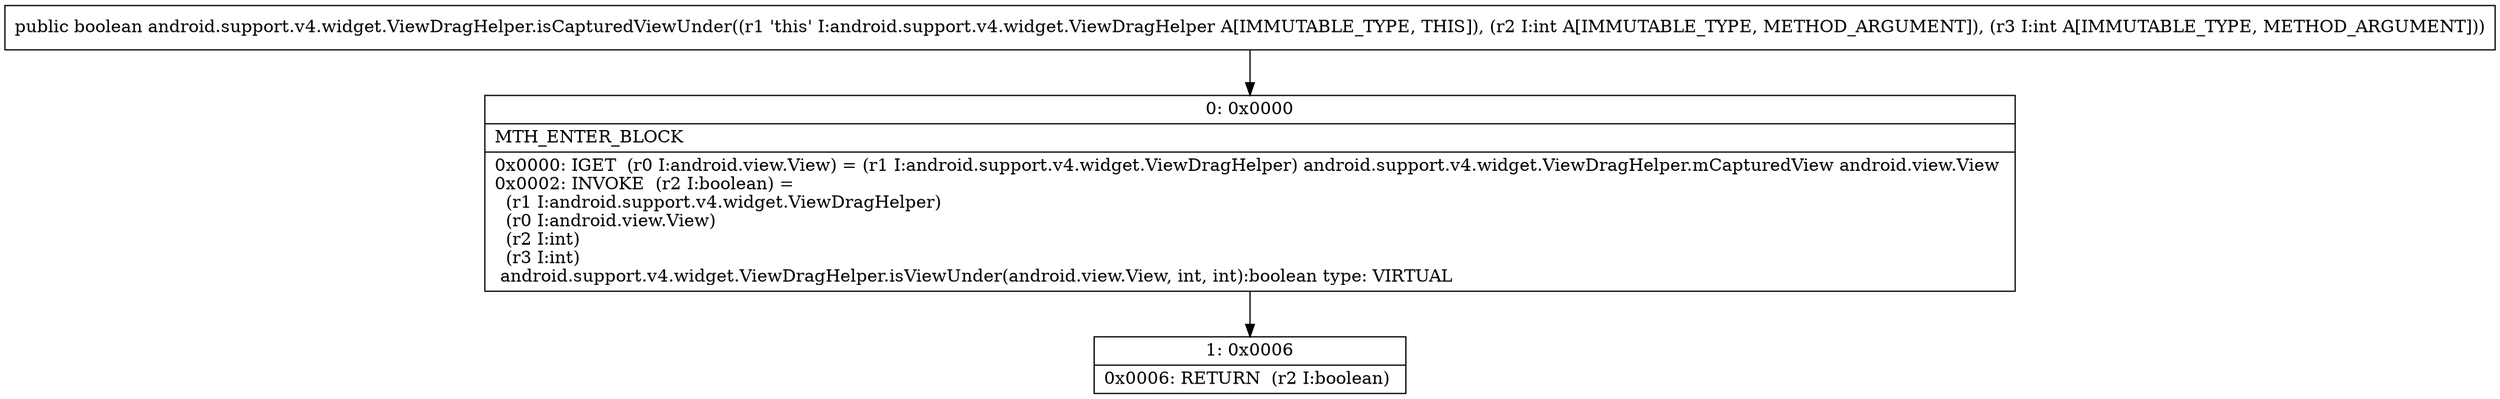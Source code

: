 digraph "CFG forandroid.support.v4.widget.ViewDragHelper.isCapturedViewUnder(II)Z" {
Node_0 [shape=record,label="{0\:\ 0x0000|MTH_ENTER_BLOCK\l|0x0000: IGET  (r0 I:android.view.View) = (r1 I:android.support.v4.widget.ViewDragHelper) android.support.v4.widget.ViewDragHelper.mCapturedView android.view.View \l0x0002: INVOKE  (r2 I:boolean) = \l  (r1 I:android.support.v4.widget.ViewDragHelper)\l  (r0 I:android.view.View)\l  (r2 I:int)\l  (r3 I:int)\l android.support.v4.widget.ViewDragHelper.isViewUnder(android.view.View, int, int):boolean type: VIRTUAL \l}"];
Node_1 [shape=record,label="{1\:\ 0x0006|0x0006: RETURN  (r2 I:boolean) \l}"];
MethodNode[shape=record,label="{public boolean android.support.v4.widget.ViewDragHelper.isCapturedViewUnder((r1 'this' I:android.support.v4.widget.ViewDragHelper A[IMMUTABLE_TYPE, THIS]), (r2 I:int A[IMMUTABLE_TYPE, METHOD_ARGUMENT]), (r3 I:int A[IMMUTABLE_TYPE, METHOD_ARGUMENT])) }"];
MethodNode -> Node_0;
Node_0 -> Node_1;
}

